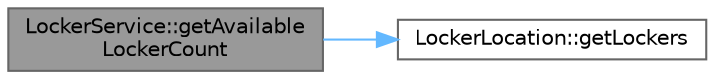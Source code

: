 digraph "LockerService::getAvailableLockerCount"
{
 // INTERACTIVE_SVG=YES
 // LATEX_PDF_SIZE
  bgcolor="transparent";
  edge [fontname=Helvetica,fontsize=10,labelfontname=Helvetica,labelfontsize=10];
  node [fontname=Helvetica,fontsize=10,shape=box,height=0.2,width=0.4];
  rankdir="LR";
  Node1 [label="LockerService::getAvailable\lLockerCount",height=0.2,width=0.4,color="gray40", fillcolor="grey60", style="filled", fontcolor="black",tooltip=" "];
  Node1 -> Node2 [color="steelblue1",style="solid"];
  Node2 [label="LockerLocation::getLockers",height=0.2,width=0.4,color="grey40", fillcolor="white", style="filled",URL="$classLockerLocation.html#ab9a5d1b598a651c9dd881b095ec3ee3b",tooltip=" "];
}
